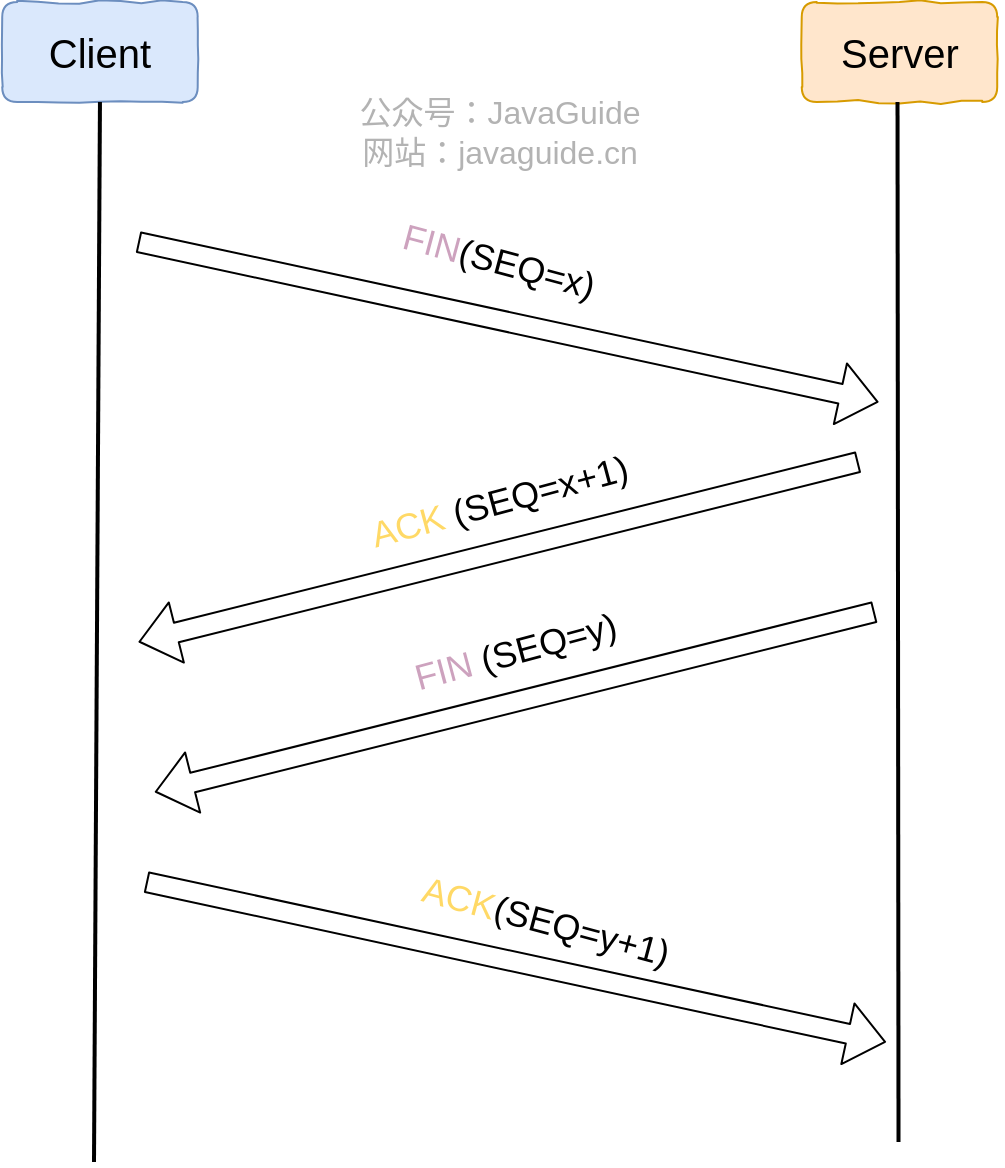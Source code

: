 <mxfile version="13.4.5" type="device"><diagram id="wcNzZLoUwuyfQb5zXRwy" name="Page-1"><mxGraphModel dx="1106" dy="997" grid="1" gridSize="10" guides="1" tooltips="1" connect="1" arrows="1" fold="1" page="1" pageScale="1" pageWidth="1169" pageHeight="1654" math="0" shadow="0"><root><mxCell id="0"/><mxCell id="1" parent="0"/><mxCell id="UIgfqq-fLzzZ7RfgZF5H-1" value="Client" style="rounded=1;whiteSpace=wrap;html=1;fillColor=#dae8fc;strokeColor=#6c8ebf;comic=1;shadow=0;strokeWidth=1;fontSize=20;sketch=0;" parent="1" vertex="1"><mxGeometry x="74.11" y="180" width="97.74" height="50" as="geometry"/></mxCell><mxCell id="UIgfqq-fLzzZ7RfgZF5H-2" value="Server" style="rounded=1;whiteSpace=wrap;html=1;fillColor=#ffe6cc;strokeColor=#d79b00;comic=1;shadow=0;strokeWidth=1;fontSize=20;sketch=0;" parent="1" vertex="1"><mxGeometry x="473.87" y="180" width="97.74" height="50" as="geometry"/></mxCell><mxCell id="UIgfqq-fLzzZ7RfgZF5H-3" value="" style="endArrow=none;html=1;fontSize=22;entryX=0.5;entryY=1;entryDx=0;entryDy=0;strokeWidth=2;shadow=0;sketch=0;" parent="1" target="UIgfqq-fLzzZ7RfgZF5H-1" edge="1"><mxGeometry width="50" height="50" relative="1" as="geometry"><mxPoint x="120" y="760" as="sourcePoint"/><mxPoint x="172.262" y="270" as="targetPoint"/></mxGeometry></mxCell><mxCell id="UIgfqq-fLzzZ7RfgZF5H-4" value="" style="endArrow=none;html=1;fontSize=22;entryX=0.5;entryY=1;entryDx=0;entryDy=0;strokeWidth=2;shadow=0;sketch=0;" parent="1" edge="1"><mxGeometry width="50" height="50" relative="1" as="geometry"><mxPoint x="522.262" y="750" as="sourcePoint"/><mxPoint x="521.762" y="230" as="targetPoint"/></mxGeometry></mxCell><mxCell id="UIgfqq-fLzzZ7RfgZF5H-5" value="" style="endArrow=classic;html=1;strokeWidth=1;fontSize=19;shape=flexArrow;shadow=0;sketch=0;" parent="1" edge="1"><mxGeometry width="50" height="50" relative="1" as="geometry"><mxPoint x="142" y="300" as="sourcePoint"/><mxPoint x="512.262" y="380" as="targetPoint"/></mxGeometry></mxCell><mxCell id="UIgfqq-fLzzZ7RfgZF5H-6" value="" style="endArrow=classic;html=1;strokeWidth=1;fontSize=19;shape=flexArrow;shadow=0;sketch=0;" parent="1" edge="1"><mxGeometry width="50" height="50" relative="1" as="geometry"><mxPoint x="502.262" y="410" as="sourcePoint"/><mxPoint x="142.262" y="500" as="targetPoint"/></mxGeometry></mxCell><mxCell id="UIgfqq-fLzzZ7RfgZF5H-7" value="" style="endArrow=classic;html=1;strokeWidth=1;fontSize=19;shape=flexArrow;shadow=0;sketch=0;" parent="1" edge="1"><mxGeometry width="50" height="50" relative="1" as="geometry"><mxPoint x="146.012" y="620" as="sourcePoint"/><mxPoint x="516.012" y="700" as="targetPoint"/></mxGeometry></mxCell><mxCell id="UIgfqq-fLzzZ7RfgZF5H-8" value="&lt;font color=&quot;#cda2be&quot; style=&quot;font-size: 18px;&quot;&gt;FIN&lt;/font&gt;(SEQ=x)" style="text;html=1;strokeColor=none;fillColor=none;align=center;verticalAlign=middle;whiteSpace=wrap;rounded=0;shadow=0;comic=1;fontSize=18;rotation=15;sketch=0;" parent="1" vertex="1"><mxGeometry x="192.262" y="300" width="261.2" height="20" as="geometry"/></mxCell><mxCell id="UIgfqq-fLzzZ7RfgZF5H-9" value="&lt;font color=&quot;#ffd966&quot; style=&quot;font-size: 18px;&quot;&gt;ACK&lt;/font&gt; (SEQ=x+1)" style="text;html=1;strokeColor=none;fillColor=none;align=center;verticalAlign=middle;whiteSpace=wrap;rounded=0;shadow=0;comic=1;fontSize=18;rotation=-15;sketch=0;" parent="1" vertex="1"><mxGeometry x="74.112" y="420" width="497.5" height="20" as="geometry"/></mxCell><mxCell id="UIgfqq-fLzzZ7RfgZF5H-10" value="&lt;font color=&quot;#ffd966&quot; style=&quot;font-size: 18px;&quot;&gt;ACK&lt;/font&gt;(SEQ=y+1)" style="text;html=1;strokeColor=none;fillColor=none;align=center;verticalAlign=middle;whiteSpace=wrap;rounded=0;shadow=0;comic=1;fontSize=18;rotation=15;sketch=0;" parent="1" vertex="1"><mxGeometry x="326.012" y="630" width="40" height="20" as="geometry"/></mxCell><mxCell id="UIgfqq-fLzzZ7RfgZF5H-11" value="" style="endArrow=classic;html=1;strokeWidth=1;fontSize=19;shape=flexArrow;shadow=0;sketch=0;" parent="1" edge="1"><mxGeometry width="50" height="50" relative="1" as="geometry"><mxPoint x="510.412" y="485" as="sourcePoint"/><mxPoint x="150.412" y="575" as="targetPoint"/></mxGeometry></mxCell><mxCell id="UIgfqq-fLzzZ7RfgZF5H-12" value="&lt;span style=&quot;color: rgb(205, 162, 190); font-size: 18px;&quot;&gt;FIN&lt;/span&gt;&amp;nbsp;(SEQ=y)" style="text;html=1;strokeColor=none;fillColor=none;align=center;verticalAlign=middle;whiteSpace=wrap;rounded=0;shadow=0;comic=1;fontSize=18;rotation=-15;sketch=0;" parent="1" vertex="1"><mxGeometry x="82.262" y="495" width="497.5" height="20" as="geometry"/></mxCell><mxCell id="UIgfqq-fLzzZ7RfgZF5H-13" value="公众号：JavaGuide&lt;br style=&quot;font-size: 16px&quot;&gt;网站：javaguide.cn" style="text;html=1;strokeColor=none;fillColor=none;align=center;verticalAlign=middle;whiteSpace=wrap;rounded=0;labelBackgroundColor=none;fontSize=16;fontColor=#B3B3B3;rotation=0;sketch=0;shadow=0;" parent="1" vertex="1"><mxGeometry x="237.86" y="240" width="170" height="10" as="geometry"/></mxCell></root></mxGraphModel></diagram></mxfile>